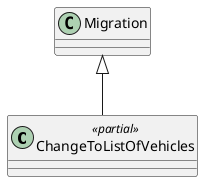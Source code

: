 @startuml
class ChangeToListOfVehicles <<partial>> {
}
Migration <|-- ChangeToListOfVehicles
@enduml
